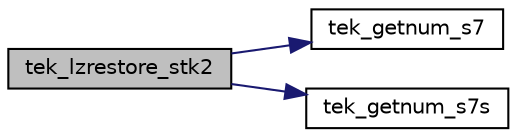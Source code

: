 digraph "tek_lzrestore_stk2"
{
 // LATEX_PDF_SIZE
  edge [fontname="Helvetica",fontsize="10",labelfontname="Helvetica",labelfontsize="10"];
  node [fontname="Helvetica",fontsize="10",shape=record];
  rankdir="LR";
  Node1 [label="tek_lzrestore_stk2",height=0.2,width=0.4,color="black", fillcolor="grey75", style="filled", fontcolor="black",tooltip=" "];
  Node1 -> Node2 [color="midnightblue",fontsize="10",style="solid"];
  Node2 [label="tek_getnum_s7",height=0.2,width=0.4,color="black", fillcolor="white", style="filled",URL="$autodec___8c.html#a6c0b499ae2034799059f68d80fb61d01",tooltip=" "];
  Node1 -> Node3 [color="midnightblue",fontsize="10",style="solid"];
  Node3 [label="tek_getnum_s7s",height=0.2,width=0.4,color="black", fillcolor="white", style="filled",URL="$autodec___8c.html#a5faa80891359abc566502563e97e6761",tooltip=" "];
}
